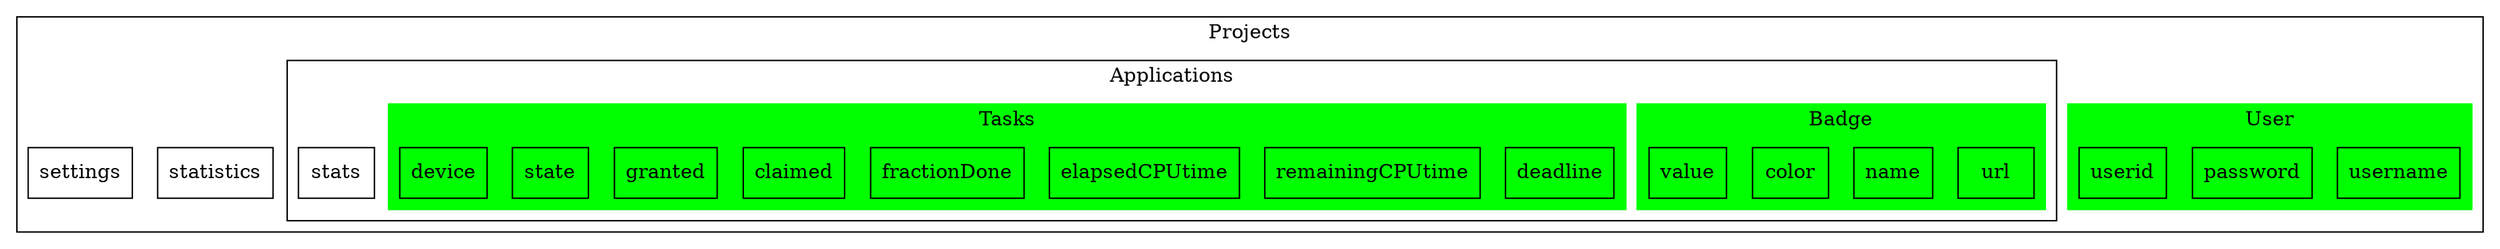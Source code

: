 digraph G {
	// 	Projects -> Applications -> Workunits;
	node [shape=box];
	subgraph cluster_p {label=Projects;
		statistics;
		settings;
		subgraph cluster_u {label=User; color=green; style=filled;
			username;
			password;
			userid;
		};			
		subgraph cluster_a { label=Applications;
			stats;
			subgraph cluster_b {label=Badge; color=green; style=filled;
				url;
				name;
				color;
				value;
			};
			subgraph cluster_t {label=Tasks; color=green; style=filled;
				name;
				deadline;
				remainingCPUtime;
				elapsedCPUtime;
				fractionDone;
				claimed;
				granted;
				state;
				device;
			};
		};
	};
}
